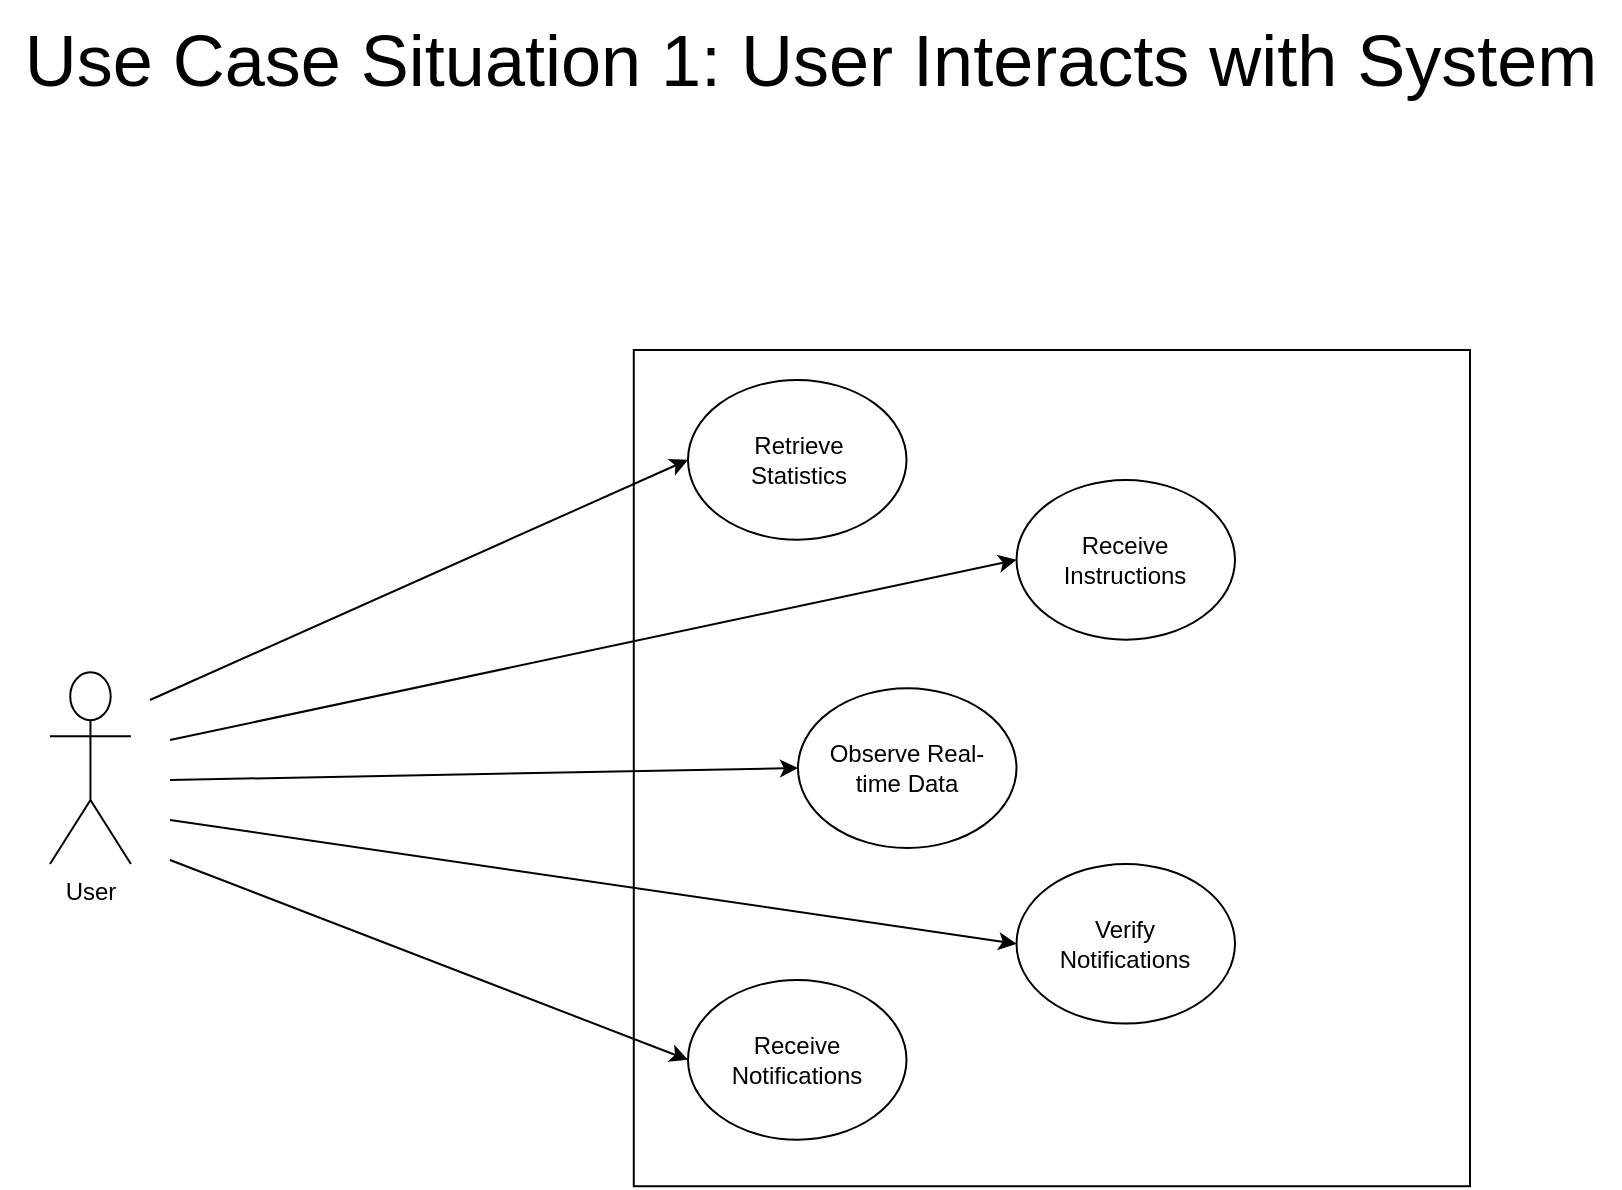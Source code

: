 <mxfile version="26.0.15">
  <diagram name="Page-1" id="XNo7D4F-3YFf2rSW4mvJ">
    <mxGraphModel dx="1674" dy="940" grid="1" gridSize="10" guides="1" tooltips="1" connect="1" arrows="1" fold="1" page="1" pageScale="1" pageWidth="827" pageHeight="1169" math="0" shadow="0">
      <root>
        <mxCell id="0" />
        <mxCell id="1" parent="0" />
        <mxCell id="qZQEL0t76y7wRIoySrma-2" value="&lt;font style=&quot;font-size: 36px;&quot;&gt;Use Case Situation 1: User Interacts with System&lt;/font&gt;" style="text;html=1;align=center;verticalAlign=middle;resizable=0;points=[];autosize=1;strokeColor=none;fillColor=none;" parent="1" vertex="1">
          <mxGeometry x="15" y="40" width="810" height="60" as="geometry" />
        </mxCell>
        <mxCell id="qZQEL0t76y7wRIoySrma-4" value="" style="whiteSpace=wrap;html=1;aspect=fixed;" parent="1" vertex="1">
          <mxGeometry x="331.888" y="215" width="418.112" height="418.112" as="geometry" />
        </mxCell>
        <mxCell id="qZQEL0t76y7wRIoySrma-3" value="User" style="shape=umlActor;verticalLabelPosition=bottom;verticalAlign=top;html=1;outlineConnect=0;" parent="1" vertex="1">
          <mxGeometry x="40" y="376.157" width="40.462" height="95.806" as="geometry" />
        </mxCell>
        <mxCell id="qZQEL0t76y7wRIoySrma-8" value="" style="ellipse;whiteSpace=wrap;html=1;" parent="1" vertex="1">
          <mxGeometry x="359.002" y="229.999" width="109.249" height="79.839" as="geometry" />
        </mxCell>
        <mxCell id="qZQEL0t76y7wRIoySrma-5" value="Retrieve Statistics" style="text;html=1;align=center;verticalAlign=middle;whiteSpace=wrap;rounded=0;" parent="1" vertex="1">
          <mxGeometry x="373.838" y="245.967" width="80.925" height="47.903" as="geometry" />
        </mxCell>
        <mxCell id="qZQEL0t76y7wRIoySrma-9" value="" style="ellipse;whiteSpace=wrap;html=1;" parent="1" vertex="1">
          <mxGeometry x="359.002" y="530.004" width="109.249" height="79.839" as="geometry" />
        </mxCell>
        <mxCell id="qZQEL0t76y7wRIoySrma-10" value="" style="ellipse;whiteSpace=wrap;html=1;" parent="1" vertex="1">
          <mxGeometry x="414.002" y="384.141" width="109.249" height="79.839" as="geometry" />
        </mxCell>
        <mxCell id="qZQEL0t76y7wRIoySrma-6" value="Observe Real-time Data" style="text;html=1;align=center;verticalAlign=middle;whiteSpace=wrap;rounded=0;" parent="1" vertex="1">
          <mxGeometry x="428.164" y="400.108" width="80.925" height="47.903" as="geometry" />
        </mxCell>
        <mxCell id="qZQEL0t76y7wRIoySrma-7" value="Receive Notifications" style="text;html=1;align=center;verticalAlign=middle;whiteSpace=wrap;rounded=0;" parent="1" vertex="1">
          <mxGeometry x="373.164" y="545.972" width="80.925" height="47.903" as="geometry" />
        </mxCell>
        <mxCell id="qZQEL0t76y7wRIoySrma-20" value="" style="endArrow=classic;html=1;rounded=0;entryX=0;entryY=0.5;entryDx=0;entryDy=0;" parent="1" target="qZQEL0t76y7wRIoySrma-8" edge="1">
          <mxGeometry width="50" height="50" relative="1" as="geometry">
            <mxPoint x="90" y="390" as="sourcePoint" />
            <mxPoint x="252.312" y="366.694" as="targetPoint" />
          </mxGeometry>
        </mxCell>
        <mxCell id="qZQEL0t76y7wRIoySrma-21" value="" style="endArrow=classic;html=1;rounded=0;entryX=0;entryY=0.5;entryDx=0;entryDy=0;" parent="1" target="qZQEL0t76y7wRIoySrma-10" edge="1">
          <mxGeometry width="50" height="50" relative="1" as="geometry">
            <mxPoint x="100" y="430" as="sourcePoint" />
            <mxPoint x="373.699" y="310.806" as="targetPoint" />
          </mxGeometry>
        </mxCell>
        <mxCell id="qZQEL0t76y7wRIoySrma-22" value="" style="endArrow=classic;html=1;rounded=0;entryX=0;entryY=0.5;entryDx=0;entryDy=0;" parent="1" target="qZQEL0t76y7wRIoySrma-9" edge="1">
          <mxGeometry width="50" height="50" relative="1" as="geometry">
            <mxPoint x="100" y="470" as="sourcePoint" />
            <mxPoint x="387.187" y="326.774" as="targetPoint" />
          </mxGeometry>
        </mxCell>
        <mxCell id="kcYDHiKPppMCa5fq4IoN-4" value="Receive Instructions" style="ellipse;whiteSpace=wrap;html=1;" vertex="1" parent="1">
          <mxGeometry x="523.252" y="279.999" width="109.249" height="79.839" as="geometry" />
        </mxCell>
        <mxCell id="kcYDHiKPppMCa5fq4IoN-5" value="&amp;nbsp; &amp;nbsp;Verify&amp;nbsp; &amp;nbsp; Notifications" style="ellipse;whiteSpace=wrap;html=1;" vertex="1" parent="1">
          <mxGeometry x="523.252" y="471.959" width="109.249" height="79.839" as="geometry" />
        </mxCell>
        <mxCell id="kcYDHiKPppMCa5fq4IoN-6" value="" style="endArrow=classic;html=1;rounded=0;entryX=0;entryY=0.5;entryDx=0;entryDy=0;" edge="1" parent="1" target="kcYDHiKPppMCa5fq4IoN-4">
          <mxGeometry width="50" height="50" relative="1" as="geometry">
            <mxPoint x="100" y="410" as="sourcePoint" />
            <mxPoint x="250" y="350" as="targetPoint" />
          </mxGeometry>
        </mxCell>
        <mxCell id="kcYDHiKPppMCa5fq4IoN-7" value="" style="endArrow=classic;html=1;rounded=0;entryX=0;entryY=0.5;entryDx=0;entryDy=0;" edge="1" parent="1" target="kcYDHiKPppMCa5fq4IoN-5">
          <mxGeometry width="50" height="50" relative="1" as="geometry">
            <mxPoint x="100" y="450" as="sourcePoint" />
            <mxPoint x="220" y="450" as="targetPoint" />
          </mxGeometry>
        </mxCell>
      </root>
    </mxGraphModel>
  </diagram>
</mxfile>
